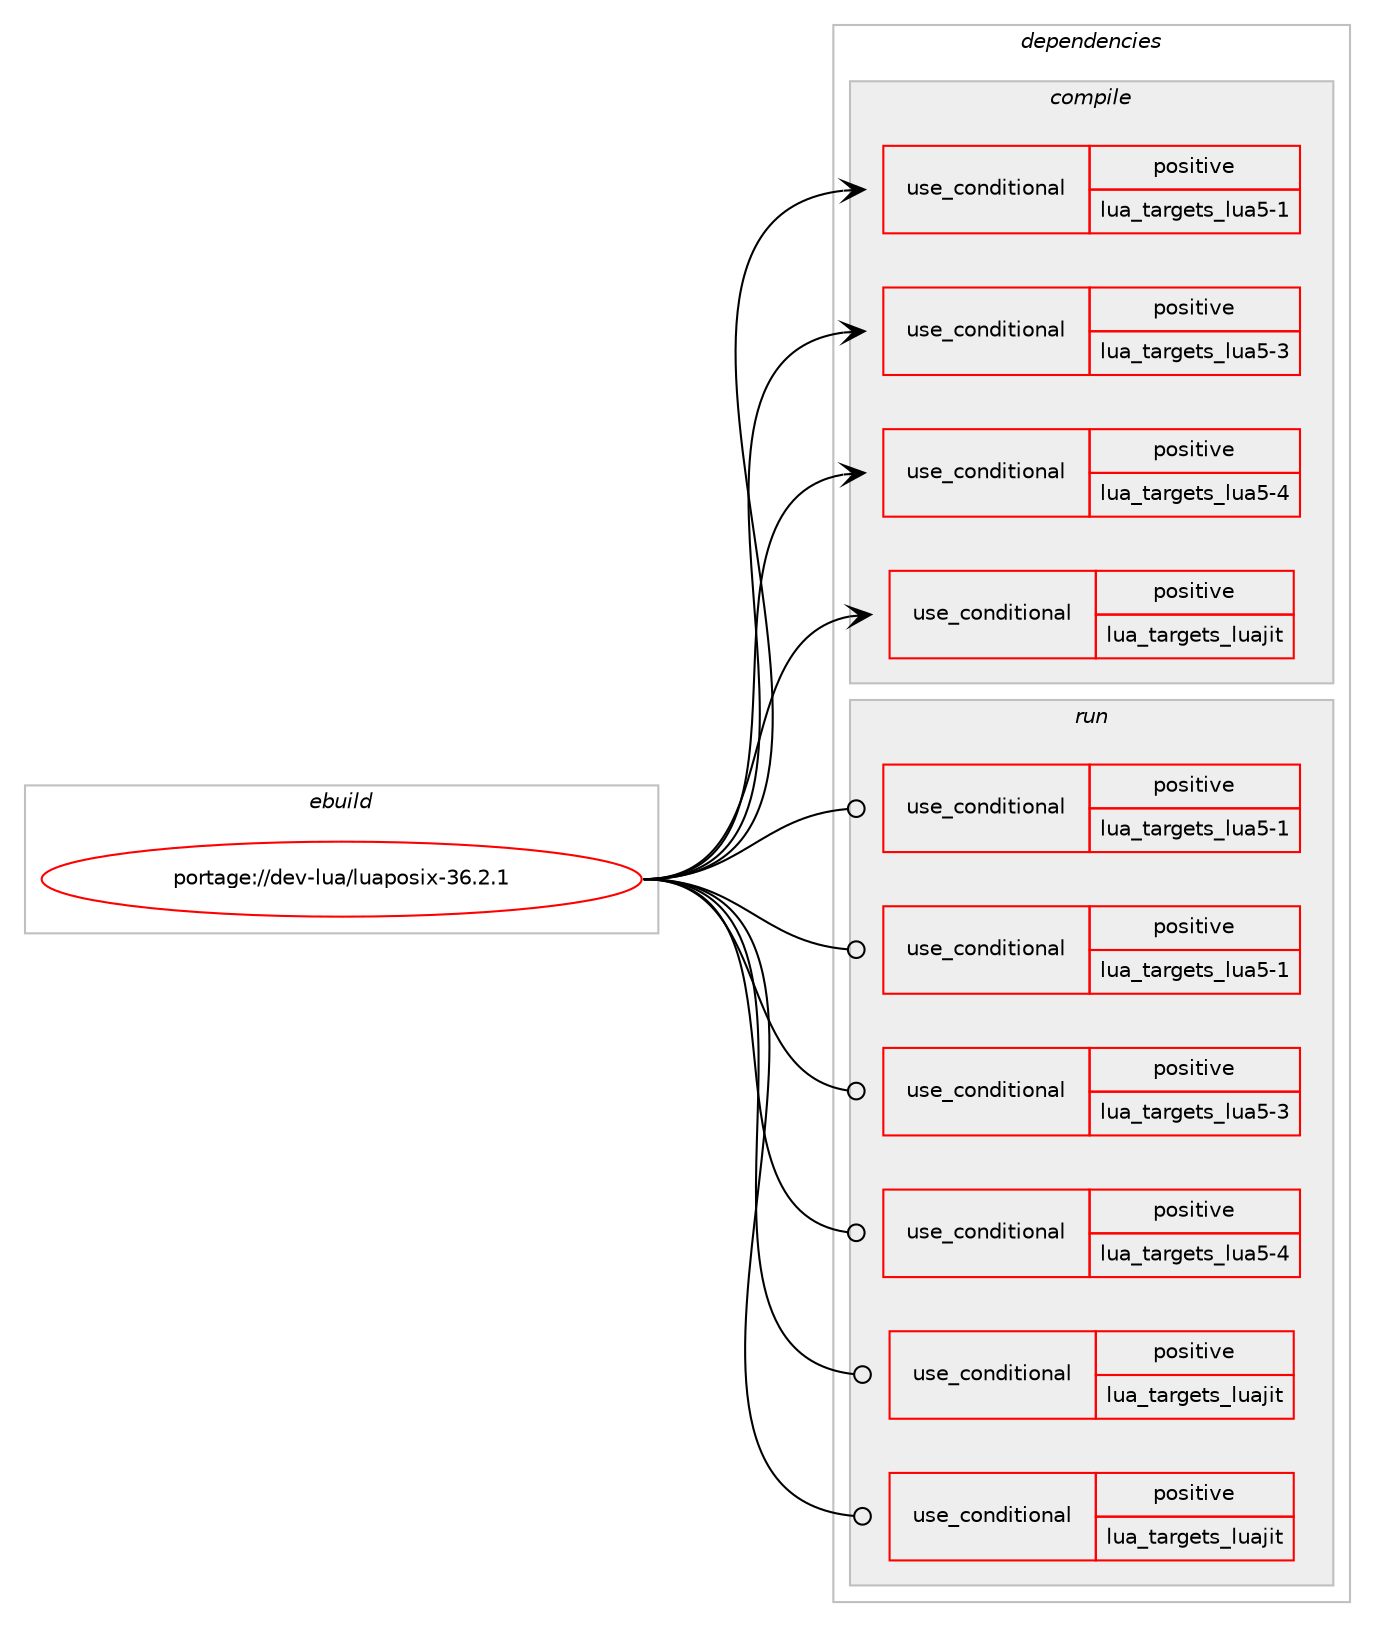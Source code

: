 digraph prolog {

# *************
# Graph options
# *************

newrank=true;
concentrate=true;
compound=true;
graph [rankdir=LR,fontname=Helvetica,fontsize=10,ranksep=1.5];#, ranksep=2.5, nodesep=0.2];
edge  [arrowhead=vee];
node  [fontname=Helvetica,fontsize=10];

# **********
# The ebuild
# **********

subgraph cluster_leftcol {
color=gray;
rank=same;
label=<<i>ebuild</i>>;
id [label="portage://dev-lua/luaposix-36.2.1", color=red, width=4, href="../dev-lua/luaposix-36.2.1.svg"];
}

# ****************
# The dependencies
# ****************

subgraph cluster_midcol {
color=gray;
label=<<i>dependencies</i>>;
subgraph cluster_compile {
fillcolor="#eeeeee";
style=filled;
label=<<i>compile</i>>;
subgraph cond28300 {
dependency58987 [label=<<TABLE BORDER="0" CELLBORDER="1" CELLSPACING="0" CELLPADDING="4"><TR><TD ROWSPAN="3" CELLPADDING="10">use_conditional</TD></TR><TR><TD>positive</TD></TR><TR><TD>lua_targets_lua5-1</TD></TR></TABLE>>, shape=none, color=red];
# *** BEGIN UNKNOWN DEPENDENCY TYPE (TODO) ***
# dependency58987 -> package_dependency(portage://dev-lua/luaposix-36.2.1,install,no,dev-lang,lua,none,[,,],[slot(5.1)],[])
# *** END UNKNOWN DEPENDENCY TYPE (TODO) ***

}
id:e -> dependency58987:w [weight=20,style="solid",arrowhead="vee"];
subgraph cond28301 {
dependency58988 [label=<<TABLE BORDER="0" CELLBORDER="1" CELLSPACING="0" CELLPADDING="4"><TR><TD ROWSPAN="3" CELLPADDING="10">use_conditional</TD></TR><TR><TD>positive</TD></TR><TR><TD>lua_targets_lua5-3</TD></TR></TABLE>>, shape=none, color=red];
# *** BEGIN UNKNOWN DEPENDENCY TYPE (TODO) ***
# dependency58988 -> package_dependency(portage://dev-lua/luaposix-36.2.1,install,no,dev-lang,lua,none,[,,],[slot(5.3)],[])
# *** END UNKNOWN DEPENDENCY TYPE (TODO) ***

}
id:e -> dependency58988:w [weight=20,style="solid",arrowhead="vee"];
subgraph cond28302 {
dependency58989 [label=<<TABLE BORDER="0" CELLBORDER="1" CELLSPACING="0" CELLPADDING="4"><TR><TD ROWSPAN="3" CELLPADDING="10">use_conditional</TD></TR><TR><TD>positive</TD></TR><TR><TD>lua_targets_lua5-4</TD></TR></TABLE>>, shape=none, color=red];
# *** BEGIN UNKNOWN DEPENDENCY TYPE (TODO) ***
# dependency58989 -> package_dependency(portage://dev-lua/luaposix-36.2.1,install,no,dev-lang,lua,none,[,,],[slot(5.4)],[])
# *** END UNKNOWN DEPENDENCY TYPE (TODO) ***

}
id:e -> dependency58989:w [weight=20,style="solid",arrowhead="vee"];
subgraph cond28303 {
dependency58990 [label=<<TABLE BORDER="0" CELLBORDER="1" CELLSPACING="0" CELLPADDING="4"><TR><TD ROWSPAN="3" CELLPADDING="10">use_conditional</TD></TR><TR><TD>positive</TD></TR><TR><TD>lua_targets_luajit</TD></TR></TABLE>>, shape=none, color=red];
# *** BEGIN UNKNOWN DEPENDENCY TYPE (TODO) ***
# dependency58990 -> package_dependency(portage://dev-lua/luaposix-36.2.1,install,no,dev-lang,luajit,none,[,,],any_same_slot,[])
# *** END UNKNOWN DEPENDENCY TYPE (TODO) ***

}
id:e -> dependency58990:w [weight=20,style="solid",arrowhead="vee"];
# *** BEGIN UNKNOWN DEPENDENCY TYPE (TODO) ***
# id -> package_dependency(portage://dev-lua/luaposix-36.2.1,install,no,virtual,libcrypt,none,[,,],any_same_slot,[])
# *** END UNKNOWN DEPENDENCY TYPE (TODO) ***

}
subgraph cluster_compileandrun {
fillcolor="#eeeeee";
style=filled;
label=<<i>compile and run</i>>;
}
subgraph cluster_run {
fillcolor="#eeeeee";
style=filled;
label=<<i>run</i>>;
subgraph cond28304 {
dependency58991 [label=<<TABLE BORDER="0" CELLBORDER="1" CELLSPACING="0" CELLPADDING="4"><TR><TD ROWSPAN="3" CELLPADDING="10">use_conditional</TD></TR><TR><TD>positive</TD></TR><TR><TD>lua_targets_lua5-1</TD></TR></TABLE>>, shape=none, color=red];
# *** BEGIN UNKNOWN DEPENDENCY TYPE (TODO) ***
# dependency58991 -> package_dependency(portage://dev-lua/luaposix-36.2.1,run,no,dev-lang,lua,none,[,,],[slot(5.1)],[])
# *** END UNKNOWN DEPENDENCY TYPE (TODO) ***

}
id:e -> dependency58991:w [weight=20,style="solid",arrowhead="odot"];
subgraph cond28305 {
dependency58992 [label=<<TABLE BORDER="0" CELLBORDER="1" CELLSPACING="0" CELLPADDING="4"><TR><TD ROWSPAN="3" CELLPADDING="10">use_conditional</TD></TR><TR><TD>positive</TD></TR><TR><TD>lua_targets_lua5-1</TD></TR></TABLE>>, shape=none, color=red];
# *** BEGIN UNKNOWN DEPENDENCY TYPE (TODO) ***
# dependency58992 -> package_dependency(portage://dev-lua/luaposix-36.2.1,run,no,dev-lua,lua-bit32,none,[,,],[],[use(enable(lua_targets_lua5-1),negative)])
# *** END UNKNOWN DEPENDENCY TYPE (TODO) ***

}
id:e -> dependency58992:w [weight=20,style="solid",arrowhead="odot"];
subgraph cond28306 {
dependency58993 [label=<<TABLE BORDER="0" CELLBORDER="1" CELLSPACING="0" CELLPADDING="4"><TR><TD ROWSPAN="3" CELLPADDING="10">use_conditional</TD></TR><TR><TD>positive</TD></TR><TR><TD>lua_targets_lua5-3</TD></TR></TABLE>>, shape=none, color=red];
# *** BEGIN UNKNOWN DEPENDENCY TYPE (TODO) ***
# dependency58993 -> package_dependency(portage://dev-lua/luaposix-36.2.1,run,no,dev-lang,lua,none,[,,],[slot(5.3)],[])
# *** END UNKNOWN DEPENDENCY TYPE (TODO) ***

}
id:e -> dependency58993:w [weight=20,style="solid",arrowhead="odot"];
subgraph cond28307 {
dependency58994 [label=<<TABLE BORDER="0" CELLBORDER="1" CELLSPACING="0" CELLPADDING="4"><TR><TD ROWSPAN="3" CELLPADDING="10">use_conditional</TD></TR><TR><TD>positive</TD></TR><TR><TD>lua_targets_lua5-4</TD></TR></TABLE>>, shape=none, color=red];
# *** BEGIN UNKNOWN DEPENDENCY TYPE (TODO) ***
# dependency58994 -> package_dependency(portage://dev-lua/luaposix-36.2.1,run,no,dev-lang,lua,none,[,,],[slot(5.4)],[])
# *** END UNKNOWN DEPENDENCY TYPE (TODO) ***

}
id:e -> dependency58994:w [weight=20,style="solid",arrowhead="odot"];
subgraph cond28308 {
dependency58995 [label=<<TABLE BORDER="0" CELLBORDER="1" CELLSPACING="0" CELLPADDING="4"><TR><TD ROWSPAN="3" CELLPADDING="10">use_conditional</TD></TR><TR><TD>positive</TD></TR><TR><TD>lua_targets_luajit</TD></TR></TABLE>>, shape=none, color=red];
# *** BEGIN UNKNOWN DEPENDENCY TYPE (TODO) ***
# dependency58995 -> package_dependency(portage://dev-lua/luaposix-36.2.1,run,no,dev-lang,luajit,none,[,,],any_same_slot,[])
# *** END UNKNOWN DEPENDENCY TYPE (TODO) ***

}
id:e -> dependency58995:w [weight=20,style="solid",arrowhead="odot"];
subgraph cond28309 {
dependency58996 [label=<<TABLE BORDER="0" CELLBORDER="1" CELLSPACING="0" CELLPADDING="4"><TR><TD ROWSPAN="3" CELLPADDING="10">use_conditional</TD></TR><TR><TD>positive</TD></TR><TR><TD>lua_targets_luajit</TD></TR></TABLE>>, shape=none, color=red];
# *** BEGIN UNKNOWN DEPENDENCY TYPE (TODO) ***
# dependency58996 -> package_dependency(portage://dev-lua/luaposix-36.2.1,run,no,dev-lua,lua-bit32,none,[,,],[],[use(enable(lua_targets_luajit),negative)])
# *** END UNKNOWN DEPENDENCY TYPE (TODO) ***

}
id:e -> dependency58996:w [weight=20,style="solid",arrowhead="odot"];
# *** BEGIN UNKNOWN DEPENDENCY TYPE (TODO) ***
# id -> package_dependency(portage://dev-lua/luaposix-36.2.1,run,no,virtual,libcrypt,none,[,,],any_same_slot,[])
# *** END UNKNOWN DEPENDENCY TYPE (TODO) ***

}
}

# **************
# The candidates
# **************

subgraph cluster_choices {
rank=same;
color=gray;
label=<<i>candidates</i>>;

}

}
